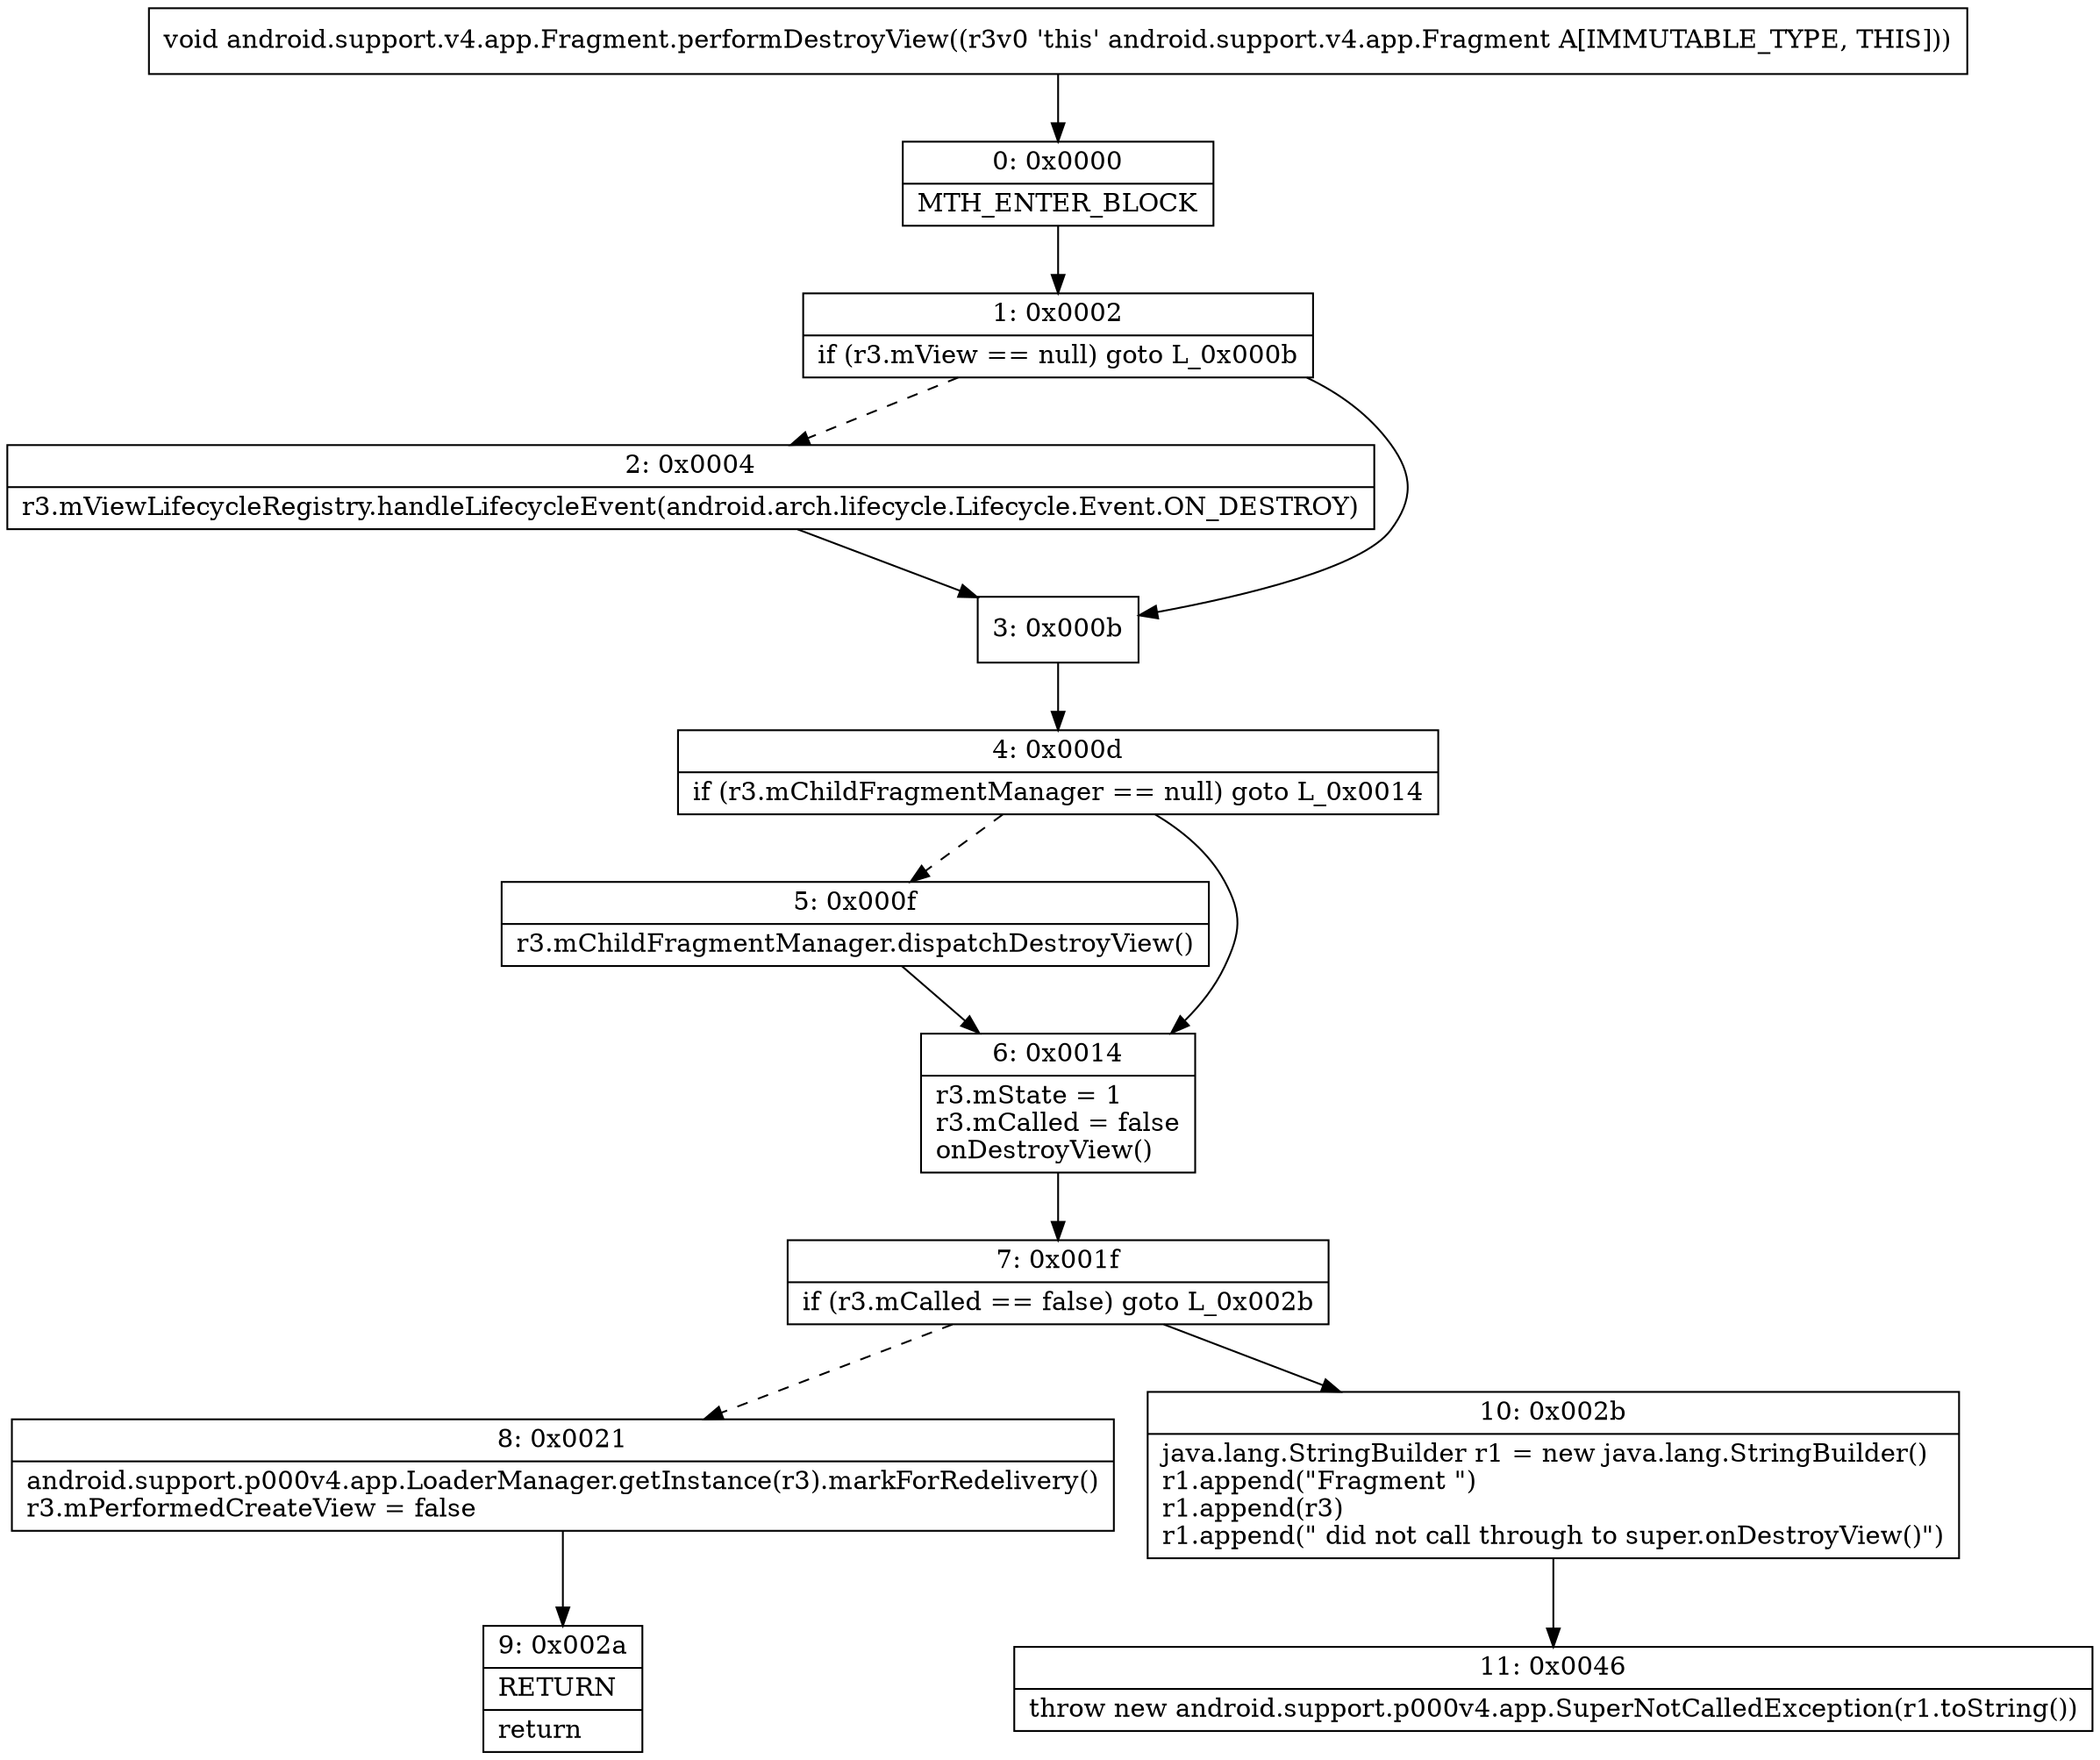 digraph "CFG forandroid.support.v4.app.Fragment.performDestroyView()V" {
Node_0 [shape=record,label="{0\:\ 0x0000|MTH_ENTER_BLOCK\l}"];
Node_1 [shape=record,label="{1\:\ 0x0002|if (r3.mView == null) goto L_0x000b\l}"];
Node_2 [shape=record,label="{2\:\ 0x0004|r3.mViewLifecycleRegistry.handleLifecycleEvent(android.arch.lifecycle.Lifecycle.Event.ON_DESTROY)\l}"];
Node_3 [shape=record,label="{3\:\ 0x000b}"];
Node_4 [shape=record,label="{4\:\ 0x000d|if (r3.mChildFragmentManager == null) goto L_0x0014\l}"];
Node_5 [shape=record,label="{5\:\ 0x000f|r3.mChildFragmentManager.dispatchDestroyView()\l}"];
Node_6 [shape=record,label="{6\:\ 0x0014|r3.mState = 1\lr3.mCalled = false\lonDestroyView()\l}"];
Node_7 [shape=record,label="{7\:\ 0x001f|if (r3.mCalled == false) goto L_0x002b\l}"];
Node_8 [shape=record,label="{8\:\ 0x0021|android.support.p000v4.app.LoaderManager.getInstance(r3).markForRedelivery()\lr3.mPerformedCreateView = false\l}"];
Node_9 [shape=record,label="{9\:\ 0x002a|RETURN\l|return\l}"];
Node_10 [shape=record,label="{10\:\ 0x002b|java.lang.StringBuilder r1 = new java.lang.StringBuilder()\lr1.append(\"Fragment \")\lr1.append(r3)\lr1.append(\" did not call through to super.onDestroyView()\")\l}"];
Node_11 [shape=record,label="{11\:\ 0x0046|throw new android.support.p000v4.app.SuperNotCalledException(r1.toString())\l}"];
MethodNode[shape=record,label="{void android.support.v4.app.Fragment.performDestroyView((r3v0 'this' android.support.v4.app.Fragment A[IMMUTABLE_TYPE, THIS])) }"];
MethodNode -> Node_0;
Node_0 -> Node_1;
Node_1 -> Node_2[style=dashed];
Node_1 -> Node_3;
Node_2 -> Node_3;
Node_3 -> Node_4;
Node_4 -> Node_5[style=dashed];
Node_4 -> Node_6;
Node_5 -> Node_6;
Node_6 -> Node_7;
Node_7 -> Node_8[style=dashed];
Node_7 -> Node_10;
Node_8 -> Node_9;
Node_10 -> Node_11;
}

